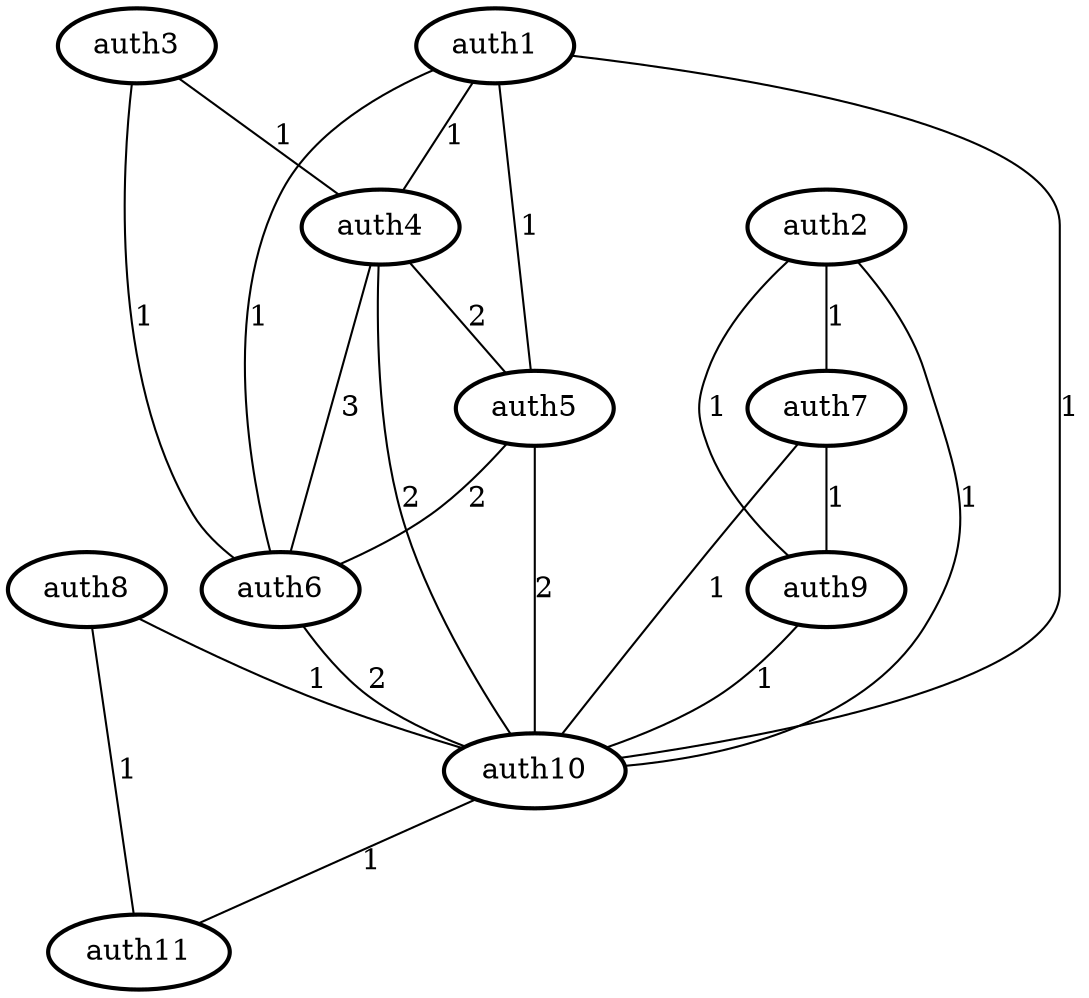 // induced sub graph
digraph {
	auth1 [penwidth=2]
	auth2 [penwidth=2]
	auth3 [penwidth=2]
	auth4 [penwidth=2]
	auth5 [penwidth=2]
	auth6 [penwidth=2]
	auth7 [penwidth=2]
	auth8 [penwidth=2]
	auth9 [penwidth=2]
	auth10 [penwidth=2]
	auth11 [penwidth=2]
	subgraph coauth {
		edge [dir=none]
		auth1 -> auth4 [label=1]
		auth1 -> auth5 [label=1]
		auth1 -> auth6 [label=1]
		auth1 -> auth10 [label=1]
		auth2 -> auth7 [label=1]
		auth2 -> auth9 [label=1]
		auth2 -> auth10 [label=1]
		auth3 -> auth4 [label=1]
		auth3 -> auth6 [label=1]
		auth4 -> auth5 [label=2]
		auth4 -> auth6 [label=3]
		auth4 -> auth10 [label=2]
		auth5 -> auth6 [label=2]
		auth5 -> auth10 [label=2]
		auth6 -> auth10 [label=2]
		auth7 -> auth9 [label=1]
		auth7 -> auth10 [label=1]
		auth8 -> auth10 [label=1]
		auth8 -> auth11 [label=1]
		auth9 -> auth10 [label=1]
		auth10 -> auth11 [label=1]
	}
}
